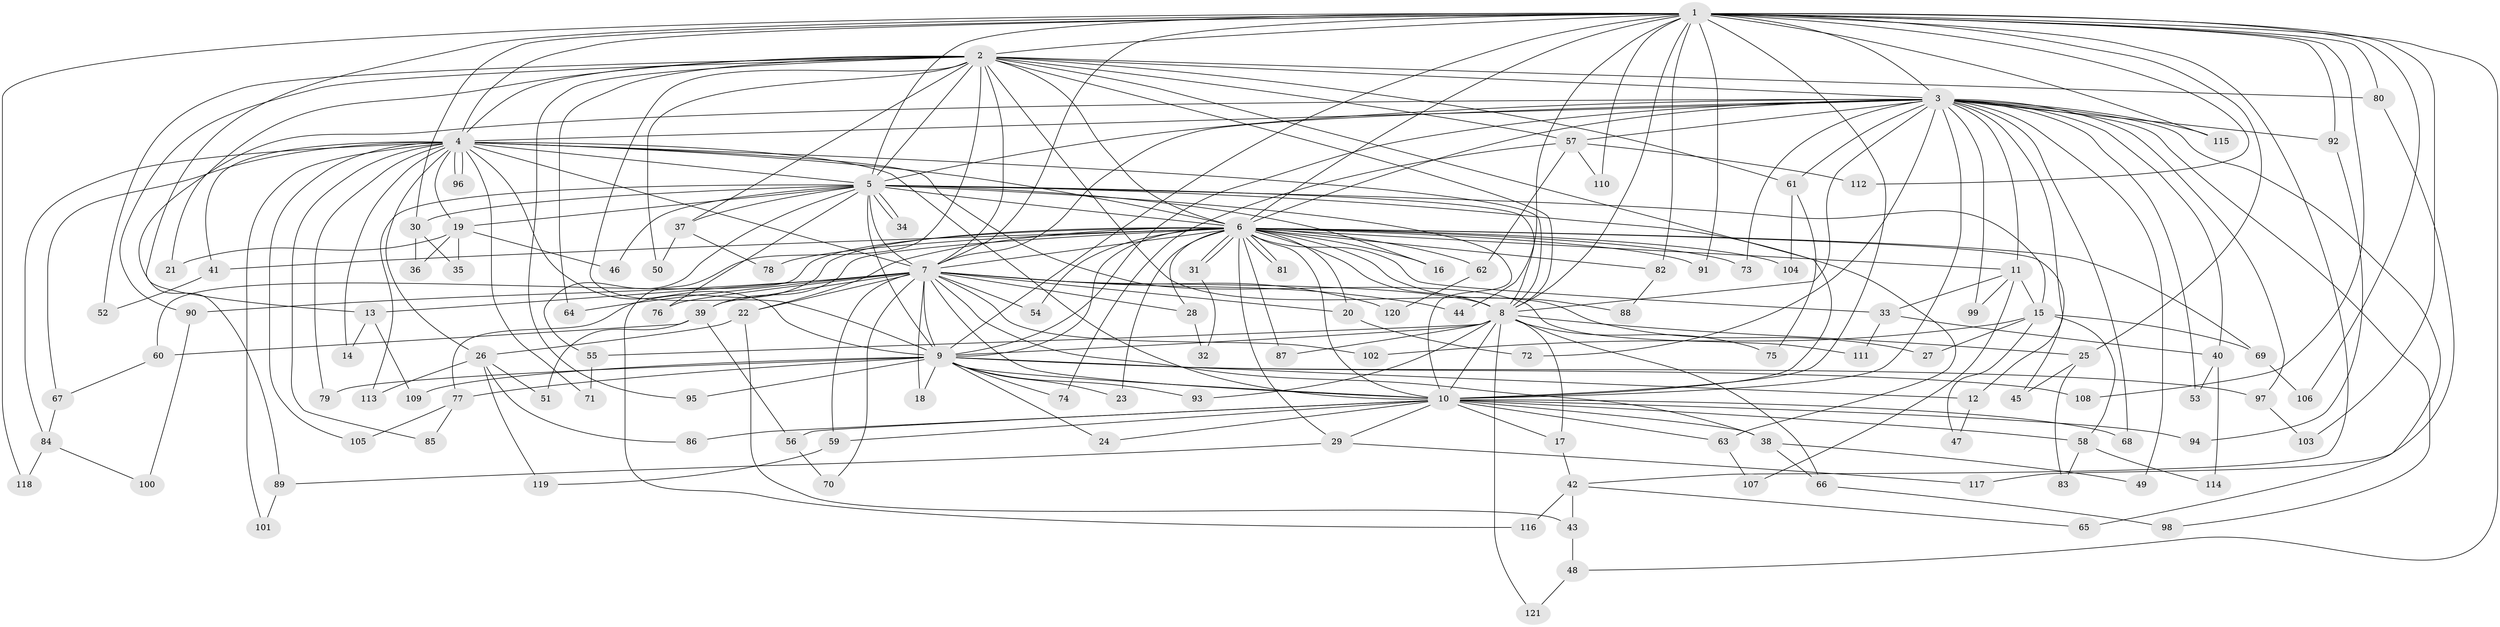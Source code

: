 // coarse degree distribution, {21: 0.03278688524590164, 17: 0.03278688524590164, 20: 0.01639344262295082, 18: 0.01639344262295082, 27: 0.01639344262295082, 12: 0.01639344262295082, 15: 0.01639344262295082, 7: 0.03278688524590164, 8: 0.01639344262295082, 4: 0.11475409836065574, 2: 0.36065573770491804, 3: 0.14754098360655737, 6: 0.04918032786885246, 14: 0.01639344262295082, 5: 0.03278688524590164, 1: 0.06557377049180328, 9: 0.01639344262295082}
// Generated by graph-tools (version 1.1) at 2025/49/03/04/25 22:49:28]
// undirected, 121 vertices, 267 edges
graph export_dot {
  node [color=gray90,style=filled];
  1;
  2;
  3;
  4;
  5;
  6;
  7;
  8;
  9;
  10;
  11;
  12;
  13;
  14;
  15;
  16;
  17;
  18;
  19;
  20;
  21;
  22;
  23;
  24;
  25;
  26;
  27;
  28;
  29;
  30;
  31;
  32;
  33;
  34;
  35;
  36;
  37;
  38;
  39;
  40;
  41;
  42;
  43;
  44;
  45;
  46;
  47;
  48;
  49;
  50;
  51;
  52;
  53;
  54;
  55;
  56;
  57;
  58;
  59;
  60;
  61;
  62;
  63;
  64;
  65;
  66;
  67;
  68;
  69;
  70;
  71;
  72;
  73;
  74;
  75;
  76;
  77;
  78;
  79;
  80;
  81;
  82;
  83;
  84;
  85;
  86;
  87;
  88;
  89;
  90;
  91;
  92;
  93;
  94;
  95;
  96;
  97;
  98;
  99;
  100;
  101;
  102;
  103;
  104;
  105;
  106;
  107;
  108;
  109;
  110;
  111;
  112;
  113;
  114;
  115;
  116;
  117;
  118;
  119;
  120;
  121;
  1 -- 2;
  1 -- 3;
  1 -- 4;
  1 -- 5;
  1 -- 6;
  1 -- 7;
  1 -- 8;
  1 -- 9;
  1 -- 10;
  1 -- 13;
  1 -- 25;
  1 -- 30;
  1 -- 42;
  1 -- 44;
  1 -- 48;
  1 -- 80;
  1 -- 82;
  1 -- 91;
  1 -- 92;
  1 -- 103;
  1 -- 106;
  1 -- 108;
  1 -- 110;
  1 -- 112;
  1 -- 115;
  1 -- 118;
  2 -- 3;
  2 -- 4;
  2 -- 5;
  2 -- 6;
  2 -- 7;
  2 -- 8;
  2 -- 9;
  2 -- 10;
  2 -- 21;
  2 -- 27;
  2 -- 37;
  2 -- 50;
  2 -- 52;
  2 -- 57;
  2 -- 61;
  2 -- 64;
  2 -- 80;
  2 -- 90;
  2 -- 95;
  2 -- 116;
  3 -- 4;
  3 -- 5;
  3 -- 6;
  3 -- 7;
  3 -- 8;
  3 -- 9;
  3 -- 10;
  3 -- 11;
  3 -- 12;
  3 -- 40;
  3 -- 49;
  3 -- 53;
  3 -- 57;
  3 -- 61;
  3 -- 65;
  3 -- 68;
  3 -- 72;
  3 -- 73;
  3 -- 89;
  3 -- 92;
  3 -- 97;
  3 -- 98;
  3 -- 99;
  3 -- 115;
  4 -- 5;
  4 -- 6;
  4 -- 7;
  4 -- 8;
  4 -- 9;
  4 -- 10;
  4 -- 14;
  4 -- 19;
  4 -- 26;
  4 -- 41;
  4 -- 67;
  4 -- 71;
  4 -- 79;
  4 -- 84;
  4 -- 85;
  4 -- 96;
  4 -- 96;
  4 -- 101;
  4 -- 105;
  4 -- 111;
  5 -- 6;
  5 -- 7;
  5 -- 8;
  5 -- 9;
  5 -- 10;
  5 -- 15;
  5 -- 16;
  5 -- 19;
  5 -- 30;
  5 -- 34;
  5 -- 34;
  5 -- 37;
  5 -- 46;
  5 -- 55;
  5 -- 63;
  5 -- 76;
  5 -- 113;
  6 -- 7;
  6 -- 8;
  6 -- 9;
  6 -- 10;
  6 -- 11;
  6 -- 16;
  6 -- 20;
  6 -- 22;
  6 -- 23;
  6 -- 28;
  6 -- 29;
  6 -- 31;
  6 -- 31;
  6 -- 33;
  6 -- 39;
  6 -- 41;
  6 -- 45;
  6 -- 54;
  6 -- 60;
  6 -- 62;
  6 -- 69;
  6 -- 73;
  6 -- 77;
  6 -- 78;
  6 -- 81;
  6 -- 81;
  6 -- 82;
  6 -- 87;
  6 -- 88;
  6 -- 91;
  6 -- 104;
  7 -- 8;
  7 -- 9;
  7 -- 10;
  7 -- 13;
  7 -- 18;
  7 -- 20;
  7 -- 22;
  7 -- 28;
  7 -- 38;
  7 -- 39;
  7 -- 44;
  7 -- 54;
  7 -- 59;
  7 -- 64;
  7 -- 70;
  7 -- 76;
  7 -- 90;
  7 -- 102;
  7 -- 120;
  8 -- 9;
  8 -- 10;
  8 -- 17;
  8 -- 25;
  8 -- 55;
  8 -- 66;
  8 -- 75;
  8 -- 87;
  8 -- 93;
  8 -- 121;
  9 -- 10;
  9 -- 12;
  9 -- 18;
  9 -- 23;
  9 -- 24;
  9 -- 74;
  9 -- 77;
  9 -- 79;
  9 -- 93;
  9 -- 95;
  9 -- 97;
  9 -- 108;
  9 -- 109;
  10 -- 17;
  10 -- 24;
  10 -- 29;
  10 -- 38;
  10 -- 56;
  10 -- 58;
  10 -- 59;
  10 -- 63;
  10 -- 68;
  10 -- 86;
  10 -- 94;
  11 -- 15;
  11 -- 33;
  11 -- 99;
  11 -- 107;
  12 -- 47;
  13 -- 14;
  13 -- 109;
  15 -- 27;
  15 -- 47;
  15 -- 58;
  15 -- 69;
  15 -- 102;
  17 -- 42;
  19 -- 21;
  19 -- 35;
  19 -- 36;
  19 -- 46;
  20 -- 72;
  22 -- 26;
  22 -- 43;
  25 -- 45;
  25 -- 83;
  26 -- 51;
  26 -- 86;
  26 -- 113;
  26 -- 119;
  28 -- 32;
  29 -- 89;
  29 -- 117;
  30 -- 35;
  30 -- 36;
  31 -- 32;
  33 -- 40;
  33 -- 111;
  37 -- 50;
  37 -- 78;
  38 -- 49;
  38 -- 66;
  39 -- 51;
  39 -- 56;
  39 -- 60;
  40 -- 53;
  40 -- 114;
  41 -- 52;
  42 -- 43;
  42 -- 65;
  42 -- 116;
  43 -- 48;
  48 -- 121;
  55 -- 71;
  56 -- 70;
  57 -- 62;
  57 -- 74;
  57 -- 110;
  57 -- 112;
  58 -- 83;
  58 -- 114;
  59 -- 119;
  60 -- 67;
  61 -- 75;
  61 -- 104;
  62 -- 120;
  63 -- 107;
  66 -- 98;
  67 -- 84;
  69 -- 106;
  77 -- 85;
  77 -- 105;
  80 -- 117;
  82 -- 88;
  84 -- 100;
  84 -- 118;
  89 -- 101;
  90 -- 100;
  92 -- 94;
  97 -- 103;
}
